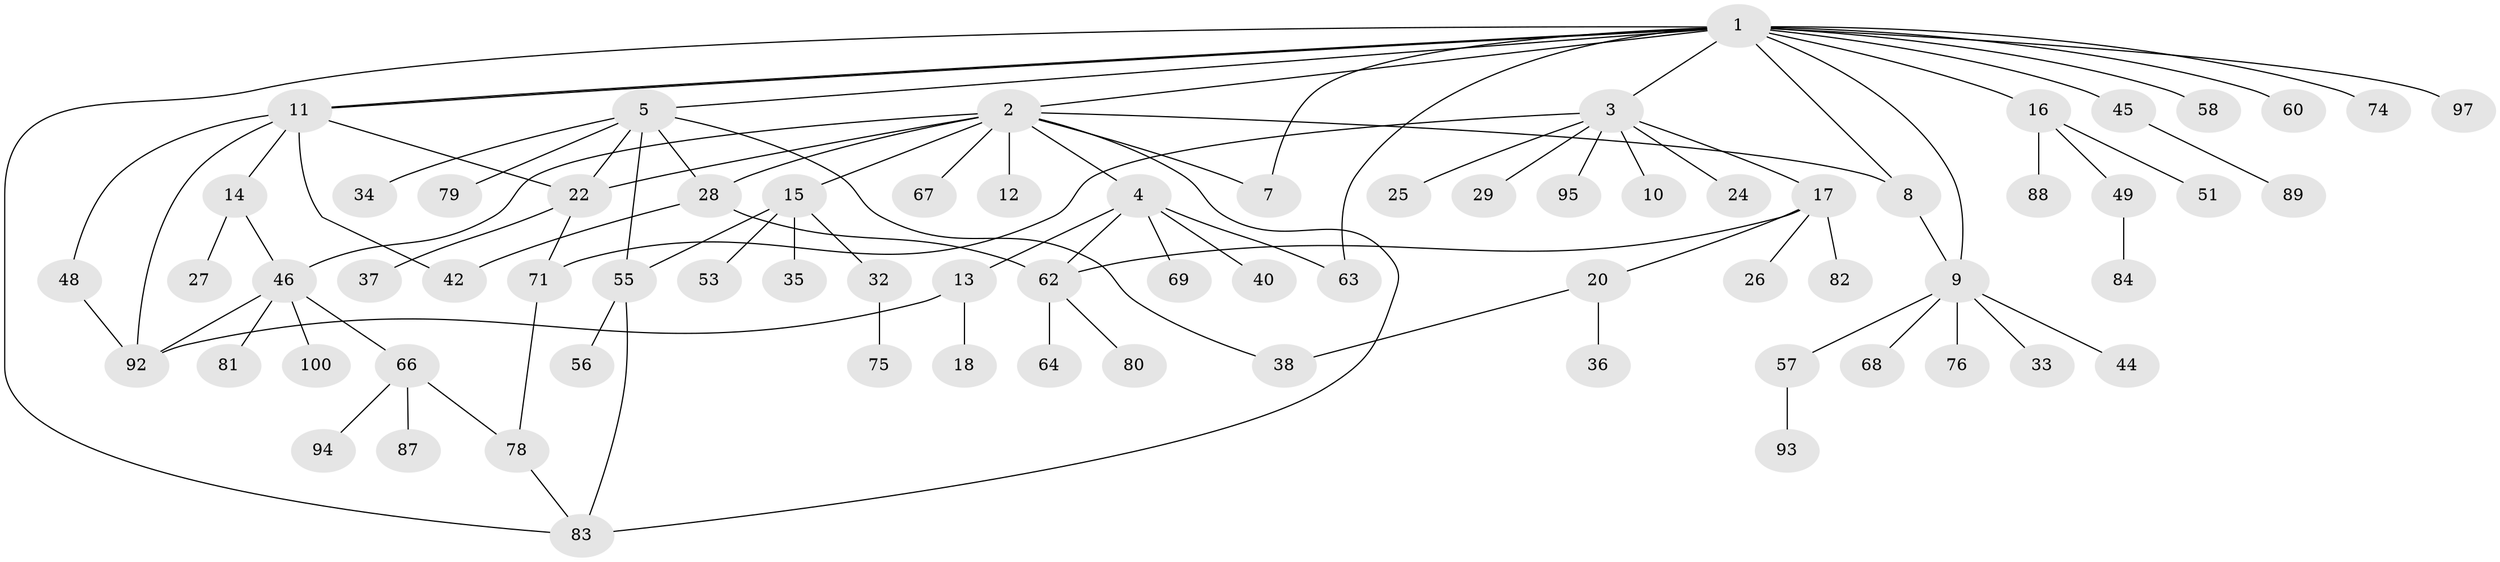 // original degree distribution, {17: 0.01, 12: 0.01, 9: 0.01, 7: 0.04, 2: 0.21, 1: 0.5, 4: 0.11, 3: 0.07, 6: 0.01, 5: 0.03}
// Generated by graph-tools (version 1.1) at 2025/38/02/21/25 10:38:54]
// undirected, 73 vertices, 94 edges
graph export_dot {
graph [start="1"]
  node [color=gray90,style=filled];
  1 [super="+86"];
  2 [super="+73"];
  3 [super="+47"];
  4 [super="+23"];
  5 [super="+6"];
  7;
  8 [super="+99"];
  9 [super="+59"];
  10;
  11 [super="+21"];
  12;
  13 [super="+39"];
  14;
  15 [super="+30"];
  16 [super="+31"];
  17 [super="+19"];
  18;
  20 [super="+43"];
  22 [super="+77"];
  24;
  25;
  26;
  27;
  28 [super="+52"];
  29;
  32;
  33;
  34 [super="+41"];
  35;
  36;
  37;
  38;
  40;
  42;
  44;
  45 [super="+50"];
  46 [super="+61"];
  48;
  49 [super="+54"];
  51;
  53;
  55 [super="+98"];
  56;
  57;
  58 [super="+65"];
  60;
  62 [super="+90"];
  63 [super="+70"];
  64;
  66 [super="+72"];
  67;
  68;
  69;
  71 [super="+85"];
  74;
  75;
  76;
  78;
  79;
  80;
  81;
  82;
  83 [super="+91"];
  84;
  87;
  88;
  89;
  92 [super="+96"];
  93;
  94;
  95;
  97;
  100;
  1 -- 2;
  1 -- 3;
  1 -- 5;
  1 -- 7;
  1 -- 9;
  1 -- 11;
  1 -- 11;
  1 -- 16;
  1 -- 45;
  1 -- 58;
  1 -- 60;
  1 -- 74;
  1 -- 83;
  1 -- 97;
  1 -- 63;
  1 -- 8;
  2 -- 4;
  2 -- 7;
  2 -- 8;
  2 -- 12;
  2 -- 15;
  2 -- 28;
  2 -- 46;
  2 -- 67;
  2 -- 83;
  2 -- 22;
  3 -- 10;
  3 -- 17;
  3 -- 24;
  3 -- 25;
  3 -- 29;
  3 -- 71;
  3 -- 95;
  4 -- 13;
  4 -- 40;
  4 -- 63;
  4 -- 69;
  4 -- 62;
  5 -- 28;
  5 -- 34;
  5 -- 38;
  5 -- 79;
  5 -- 55;
  5 -- 22;
  8 -- 9;
  9 -- 33;
  9 -- 44;
  9 -- 57;
  9 -- 68;
  9 -- 76;
  11 -- 14;
  11 -- 22;
  11 -- 42;
  11 -- 92;
  11 -- 48;
  13 -- 18;
  13 -- 92;
  14 -- 27;
  14 -- 46;
  15 -- 32;
  15 -- 35;
  15 -- 53;
  15 -- 55;
  16 -- 49;
  16 -- 88;
  16 -- 51;
  17 -- 20;
  17 -- 82;
  17 -- 26;
  17 -- 62;
  20 -- 36;
  20 -- 38;
  22 -- 37;
  22 -- 71;
  28 -- 42;
  28 -- 62;
  32 -- 75;
  45 -- 89;
  46 -- 81;
  46 -- 66;
  46 -- 100;
  46 -- 92;
  48 -- 92;
  49 -- 84;
  55 -- 56;
  55 -- 83;
  57 -- 93;
  62 -- 64;
  62 -- 80;
  66 -- 78;
  66 -- 94;
  66 -- 87;
  71 -- 78;
  78 -- 83;
}
